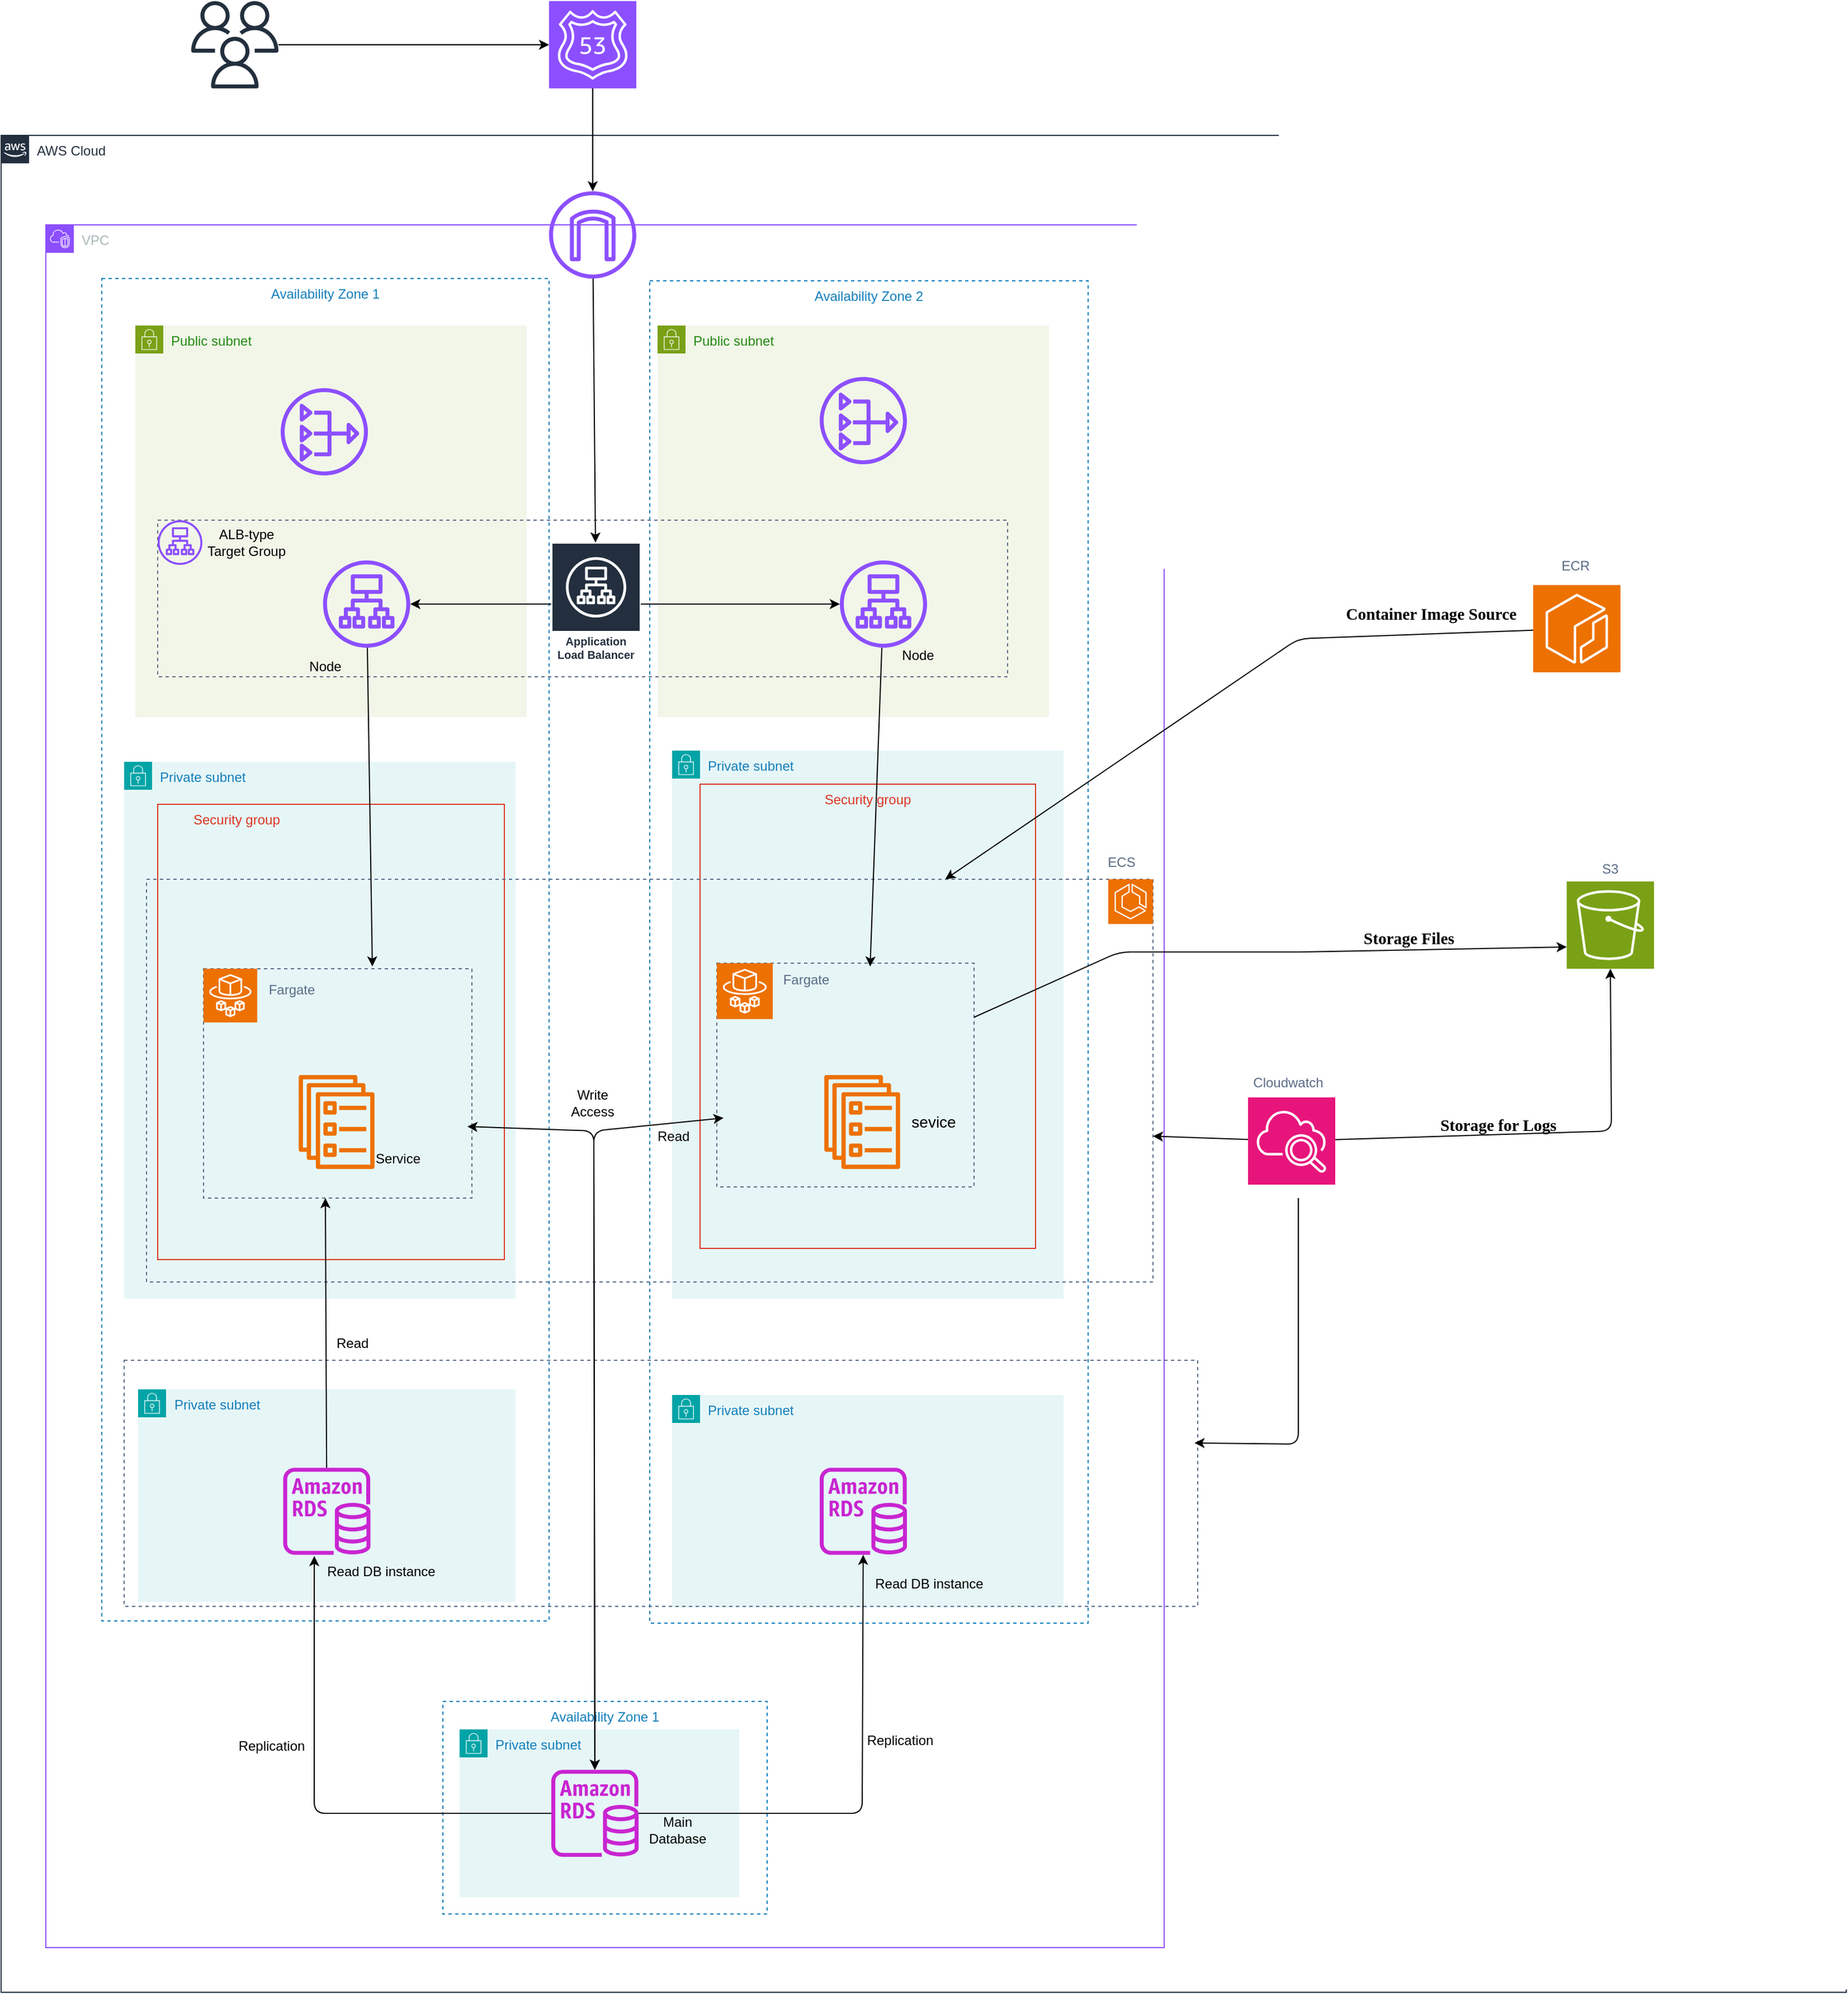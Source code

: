 <mxfile>
    <diagram id="o1kQM5bjxm75noGwZIMR" name="Page-1">
        <mxGraphModel dx="1130" dy="2500" grid="1" gridSize="10" guides="1" tooltips="1" connect="1" arrows="1" fold="1" page="1" pageScale="1" pageWidth="1100" pageHeight="1700" background="#ffffff" math="0" shadow="0">
            <root>
                <mxCell id="0"/>
                <mxCell id="1" parent="0"/>
                <mxCell id="19" value="Availability Zone 2" style="fillColor=none;strokeColor=#147EBA;dashed=1;verticalAlign=top;fontStyle=0;fontColor=#147EBA;whiteSpace=wrap;html=1;" parent="1" vertex="1">
                    <mxGeometry x="620" y="-80" width="392" height="1200" as="geometry"/>
                </mxCell>
                <mxCell id="18" value="Availability Zone 1" style="fillColor=none;strokeColor=#147EBA;dashed=1;verticalAlign=top;fontStyle=0;fontColor=#147EBA;whiteSpace=wrap;html=1;" parent="1" vertex="1">
                    <mxGeometry x="130" y="-82" width="400" height="1200" as="geometry"/>
                </mxCell>
                <mxCell id="28" value="Private subnet" style="points=[[0,0],[0.25,0],[0.5,0],[0.75,0],[1,0],[1,0.25],[1,0.5],[1,0.75],[1,1],[0.75,1],[0.5,1],[0.25,1],[0,1],[0,0.75],[0,0.5],[0,0.25]];outlineConnect=0;gradientColor=none;html=1;whiteSpace=wrap;fontSize=12;fontStyle=0;container=1;pointerEvents=0;collapsible=0;recursiveResize=0;shape=mxgraph.aws4.group;grIcon=mxgraph.aws4.group_security_group;grStroke=0;strokeColor=#00A4A6;fillColor=#E6F6F7;verticalAlign=top;align=left;spacingLeft=30;fontColor=#147EBA;dashed=0;" parent="1" vertex="1">
                    <mxGeometry x="640" y="916" width="350" height="190" as="geometry"/>
                </mxCell>
                <mxCell id="23" value="Private subnet" style="points=[[0,0],[0.25,0],[0.5,0],[0.75,0],[1,0],[1,0.25],[1,0.5],[1,0.75],[1,1],[0.75,1],[0.5,1],[0.25,1],[0,1],[0,0.75],[0,0.5],[0,0.25]];outlineConnect=0;gradientColor=none;html=1;whiteSpace=wrap;fontSize=12;fontStyle=0;container=1;pointerEvents=0;collapsible=0;recursiveResize=0;shape=mxgraph.aws4.group;grIcon=mxgraph.aws4.group_security_group;grStroke=0;strokeColor=#00A4A6;fillColor=#E6F6F7;verticalAlign=top;align=left;spacingLeft=30;fontColor=#147EBA;dashed=0;" parent="1" vertex="1">
                    <mxGeometry x="640" y="340" width="350" height="490" as="geometry"/>
                </mxCell>
                <mxCell id="40" value="Security group" style="fillColor=none;strokeColor=#DD3522;verticalAlign=top;fontStyle=0;fontColor=#DD3522;whiteSpace=wrap;html=1;" parent="23" vertex="1">
                    <mxGeometry x="25" y="30" width="300" height="415" as="geometry"/>
                </mxCell>
                <mxCell id="99" value="" style="sketch=0;outlineConnect=0;fontColor=#232F3E;gradientColor=none;fillColor=#ED7100;strokeColor=none;dashed=0;verticalLabelPosition=bottom;verticalAlign=top;align=center;html=1;fontSize=12;fontStyle=0;aspect=fixed;pointerEvents=1;shape=mxgraph.aws4.ecs_service;" parent="23" vertex="1">
                    <mxGeometry x="135.87" y="290" width="68.26" height="84" as="geometry"/>
                </mxCell>
                <mxCell id="107" value="&lt;font style=&quot;font-size: 14px;&quot;&gt;sevice&lt;/font&gt;" style="text;html=1;align=center;verticalAlign=middle;whiteSpace=wrap;rounded=0;" parent="23" vertex="1">
                    <mxGeometry x="204.13" y="317" width="60" height="30" as="geometry"/>
                </mxCell>
                <mxCell id="154" value="" style="fillColor=none;strokeColor=#5A6C86;dashed=1;verticalAlign=top;fontStyle=0;fontColor=#5A6C86;whiteSpace=wrap;html=1;pointerEvents=0;align=left;spacingLeft=30;fontFamily=Helvetica;fontSize=12;" parent="23" vertex="1">
                    <mxGeometry x="40" y="190" width="230" height="200" as="geometry"/>
                </mxCell>
                <mxCell id="128" value="" style="sketch=0;points=[[0,0,0],[0.25,0,0],[0.5,0,0],[0.75,0,0],[1,0,0],[0,1,0],[0.25,1,0],[0.5,1,0],[0.75,1,0],[1,1,0],[0,0.25,0],[0,0.5,0],[0,0.75,0],[1,0.25,0],[1,0.5,0],[1,0.75,0]];outlineConnect=0;fontColor=#232F3E;fillColor=#ED7100;strokeColor=#ffffff;dashed=0;verticalLabelPosition=bottom;verticalAlign=top;align=center;html=1;fontSize=12;fontStyle=0;aspect=fixed;shape=mxgraph.aws4.resourceIcon;resIcon=mxgraph.aws4.fargate;" parent="23" vertex="1">
                    <mxGeometry x="40" y="190" width="50" height="50" as="geometry"/>
                </mxCell>
                <mxCell id="156" value="&lt;span style=&quot;color: rgb(90, 108, 134); text-align: left;&quot;&gt;Fargate&lt;/span&gt;" style="text;html=1;align=center;verticalAlign=middle;whiteSpace=wrap;rounded=0;" parent="23" vertex="1">
                    <mxGeometry x="90" y="190" width="60" height="30" as="geometry"/>
                </mxCell>
                <mxCell id="22" value="Private subnet" style="points=[[0,0],[0.25,0],[0.5,0],[0.75,0],[1,0],[1,0.25],[1,0.5],[1,0.75],[1,1],[0.75,1],[0.5,1],[0.25,1],[0,1],[0,0.75],[0,0.5],[0,0.25]];outlineConnect=0;gradientColor=none;html=1;whiteSpace=wrap;fontSize=12;fontStyle=0;container=1;pointerEvents=0;collapsible=0;recursiveResize=0;shape=mxgraph.aws4.group;grIcon=mxgraph.aws4.group_security_group;grStroke=0;strokeColor=#00A4A6;fillColor=#E6F6F7;verticalAlign=top;align=left;spacingLeft=30;fontColor=#147EBA;dashed=0;" parent="1" vertex="1">
                    <mxGeometry x="150" y="350" width="350" height="480" as="geometry"/>
                </mxCell>
                <mxCell id="15" value="VPC" style="points=[[0,0],[0.25,0],[0.5,0],[0.75,0],[1,0],[1,0.25],[1,0.5],[1,0.75],[1,1],[0.75,1],[0.5,1],[0.25,1],[0,1],[0,0.75],[0,0.5],[0,0.25]];outlineConnect=0;gradientColor=none;html=1;whiteSpace=wrap;fontSize=12;fontStyle=0;container=0;pointerEvents=0;collapsible=0;recursiveResize=0;shape=mxgraph.aws4.group;grIcon=mxgraph.aws4.group_vpc2;strokeColor=#8C4FFF;fillColor=none;verticalAlign=top;align=left;spacingLeft=30;fontColor=#AAB7B8;dashed=0;movable=1;resizable=1;rotatable=1;deletable=1;editable=1;locked=0;connectable=1;" parent="1" vertex="1">
                    <mxGeometry x="80" y="-130" width="1000" height="1540" as="geometry"/>
                </mxCell>
                <mxCell id="60" value="" style="sketch=0;outlineConnect=0;fontColor=#232F3E;gradientColor=none;fillColor=#232F3D;strokeColor=none;dashed=0;verticalLabelPosition=bottom;verticalAlign=top;align=center;html=1;fontSize=12;fontStyle=0;aspect=fixed;pointerEvents=1;shape=mxgraph.aws4.users;" parent="1" vertex="1">
                    <mxGeometry x="210" y="-330" width="78" height="78" as="geometry"/>
                </mxCell>
                <mxCell id="142" value="AWS Cloud" style="points=[[0,0],[0.25,0],[0.5,0],[0.75,0],[1,0],[1,0.25],[1,0.5],[1,0.75],[1,1],[0.75,1],[0.5,1],[0.25,1],[0,1],[0,0.75],[0,0.5],[0,0.25]];outlineConnect=0;gradientColor=none;html=1;whiteSpace=wrap;fontSize=12;fontStyle=0;container=0;pointerEvents=0;collapsible=0;recursiveResize=0;shape=mxgraph.aws4.group;grIcon=mxgraph.aws4.group_aws_cloud_alt;strokeColor=#232F3E;fillColor=none;verticalAlign=top;align=left;spacingLeft=30;fontColor=#232F3E;dashed=0;shadow=0;" parent="1" vertex="1">
                    <mxGeometry x="40" y="-210" width="1650" height="1660" as="geometry"/>
                </mxCell>
                <mxCell id="184" style="edgeStyle=none;html=1;" parent="1" source="183" target="50" edge="1">
                    <mxGeometry relative="1" as="geometry"/>
                </mxCell>
                <mxCell id="183" value="" style="sketch=0;points=[[0,0,0],[0.25,0,0],[0.5,0,0],[0.75,0,0],[1,0,0],[0,1,0],[0.25,1,0],[0.5,1,0],[0.75,1,0],[1,1,0],[0,0.25,0],[0,0.5,0],[0,0.75,0],[1,0.25,0],[1,0.5,0],[1,0.75,0]];outlineConnect=0;fontColor=#232F3E;fillColor=#8C4FFF;strokeColor=#ffffff;dashed=0;verticalLabelPosition=bottom;verticalAlign=top;align=center;html=1;fontSize=12;fontStyle=0;aspect=fixed;shape=mxgraph.aws4.resourceIcon;resIcon=mxgraph.aws4.route_53;" parent="1" vertex="1">
                    <mxGeometry x="530" y="-330" width="78" height="78" as="geometry"/>
                </mxCell>
                <mxCell id="185" style="edgeStyle=none;html=1;entryX=0;entryY=0.5;entryDx=0;entryDy=0;entryPerimeter=0;" parent="1" source="60" target="183" edge="1">
                    <mxGeometry relative="1" as="geometry"/>
                </mxCell>
                <mxCell id="16" value="Public subnet" style="points=[[0,0],[0.25,0],[0.5,0],[0.75,0],[1,0],[1,0.25],[1,0.5],[1,0.75],[1,1],[0.75,1],[0.5,1],[0.25,1],[0,1],[0,0.75],[0,0.5],[0,0.25]];outlineConnect=0;gradientColor=none;html=1;whiteSpace=wrap;fontSize=12;fontStyle=0;container=1;pointerEvents=0;collapsible=0;recursiveResize=0;shape=mxgraph.aws4.group;grIcon=mxgraph.aws4.group_security_group;grStroke=0;strokeColor=#7AA116;fillColor=#F2F6E8;verticalAlign=top;align=left;spacingLeft=30;fontColor=#248814;dashed=0;" parent="1" vertex="1">
                    <mxGeometry x="160" y="-40" width="350" height="350" as="geometry"/>
                </mxCell>
                <mxCell id="204" value="" style="sketch=0;outlineConnect=0;fontColor=#232F3E;gradientColor=none;fillColor=#8C4FFF;strokeColor=none;dashed=0;verticalLabelPosition=bottom;verticalAlign=top;align=center;html=1;fontSize=12;fontStyle=0;aspect=fixed;pointerEvents=1;shape=mxgraph.aws4.nat_gateway;" parent="16" vertex="1">
                    <mxGeometry x="130" y="56" width="78" height="78" as="geometry"/>
                </mxCell>
                <mxCell id="17" value="Public subnet" style="points=[[0,0],[0.25,0],[0.5,0],[0.75,0],[1,0],[1,0.25],[1,0.5],[1,0.75],[1,1],[0.75,1],[0.5,1],[0.25,1],[0,1],[0,0.75],[0,0.5],[0,0.25]];outlineConnect=0;gradientColor=none;html=1;whiteSpace=wrap;fontSize=12;fontStyle=0;container=1;pointerEvents=0;collapsible=0;recursiveResize=0;shape=mxgraph.aws4.group;grIcon=mxgraph.aws4.group_security_group;grStroke=0;strokeColor=#7AA116;fillColor=#F2F6E8;verticalAlign=top;align=left;spacingLeft=30;fontColor=#248814;dashed=0;" parent="1" vertex="1">
                    <mxGeometry x="627" y="-40" width="350" height="350" as="geometry"/>
                </mxCell>
                <mxCell id="211" value="" style="fillColor=none;strokeColor=#5A6C86;dashed=1;verticalAlign=top;fontStyle=0;fontColor=#5A6C86;whiteSpace=wrap;html=1;pointerEvents=0;align=left;spacingLeft=30;fontFamily=Helvetica;fontSize=12;" parent="17" vertex="1">
                    <mxGeometry x="-447" y="174" width="760" height="140" as="geometry"/>
                </mxCell>
                <mxCell id="27" value="Private subnet" style="points=[[0,0],[0.25,0],[0.5,0],[0.75,0],[1,0],[1,0.25],[1,0.5],[1,0.75],[1,1],[0.75,1],[0.5,1],[0.25,1],[0,1],[0,0.75],[0,0.5],[0,0.25]];outlineConnect=0;gradientColor=none;html=1;whiteSpace=wrap;fontSize=12;fontStyle=0;container=1;pointerEvents=0;collapsible=0;recursiveResize=0;shape=mxgraph.aws4.group;grIcon=mxgraph.aws4.group_security_group;grStroke=0;strokeColor=#00A4A6;fillColor=#E6F6F7;verticalAlign=top;align=left;spacingLeft=30;fontColor=#147EBA;dashed=0;" parent="1" vertex="1">
                    <mxGeometry x="162.5" y="911" width="337.5" height="190" as="geometry"/>
                </mxCell>
                <mxCell id="29" value="" style="sketch=0;outlineConnect=0;fontColor=#232F3E;gradientColor=none;fillColor=#C925D1;strokeColor=none;dashed=0;verticalLabelPosition=bottom;verticalAlign=top;align=center;html=1;fontSize=12;fontStyle=0;aspect=fixed;pointerEvents=1;shape=mxgraph.aws4.rds_instance;" parent="27" vertex="1">
                    <mxGeometry x="129.75" y="70" width="78" height="78" as="geometry"/>
                </mxCell>
                <mxCell id="69" value="&lt;div&gt;Write Access&lt;/div&gt;" style="text;html=1;align=center;verticalAlign=middle;whiteSpace=wrap;rounded=0;" parent="1" vertex="1">
                    <mxGeometry x="539" y="640" width="60" height="30" as="geometry"/>
                </mxCell>
                <mxCell id="133" value="&lt;span style=&quot;color: rgb(90, 108, 134); text-align: left;&quot;&gt;Fargate&lt;/span&gt;" style="text;html=1;align=center;verticalAlign=middle;whiteSpace=wrap;rounded=0;" parent="1" vertex="1">
                    <mxGeometry x="270" y="539" width="60" height="30" as="geometry"/>
                </mxCell>
                <mxCell id="153" value="&lt;div style=&quot;text-align: left;&quot;&gt;Service&lt;/div&gt;" style="text;html=1;align=center;verticalAlign=middle;whiteSpace=wrap;rounded=0;" parent="1" vertex="1">
                    <mxGeometry x="365" y="690" width="60" height="30" as="geometry"/>
                </mxCell>
                <mxCell id="151" value="" style="sketch=0;outlineConnect=0;fontColor=#232F3E;gradientColor=none;fillColor=#ED7100;strokeColor=none;dashed=0;verticalLabelPosition=bottom;verticalAlign=top;align=center;html=1;fontSize=12;fontStyle=0;aspect=fixed;pointerEvents=1;shape=mxgraph.aws4.ecs_service;" parent="1" vertex="1">
                    <mxGeometry x="305.87" y="630" width="68.26" height="84" as="geometry"/>
                </mxCell>
                <mxCell id="205" value="" style="sketch=0;outlineConnect=0;fontColor=#232F3E;gradientColor=none;fillColor=#8C4FFF;strokeColor=none;dashed=0;verticalLabelPosition=bottom;verticalAlign=top;align=center;html=1;fontSize=12;fontStyle=0;aspect=fixed;pointerEvents=1;shape=mxgraph.aws4.nat_gateway;" parent="1" vertex="1">
                    <mxGeometry x="772" y="6" width="78" height="78" as="geometry"/>
                </mxCell>
                <mxCell id="148" value="Security group" style="fillColor=none;strokeColor=#DD3522;verticalAlign=top;fontStyle=0;fontColor=#DD3522;whiteSpace=wrap;html=1;dashed=0;pointerEvents=0;align=left;spacingLeft=30;fontFamily=Helvetica;fontSize=12;" parent="1" vertex="1">
                    <mxGeometry x="180" y="388" width="310" height="407" as="geometry"/>
                </mxCell>
                <mxCell id="150" value="" style="fillColor=none;strokeColor=#5A6C86;dashed=1;verticalAlign=top;fontStyle=0;fontColor=#5A6C86;whiteSpace=wrap;html=1;pointerEvents=0;align=left;spacingLeft=30;fontFamily=Helvetica;fontSize=12;" parent="1" vertex="1">
                    <mxGeometry x="221" y="535" width="240" height="205" as="geometry"/>
                </mxCell>
                <mxCell id="155" value="&lt;span style=&quot;color: rgb(90, 108, 134); text-align: left;&quot;&gt;ECS&lt;/span&gt;" style="text;html=1;align=center;verticalAlign=middle;whiteSpace=wrap;rounded=0;" parent="1" vertex="1">
                    <mxGeometry x="1012" y="425" width="60" height="30" as="geometry"/>
                </mxCell>
                <mxCell id="137" value="" style="sketch=0;points=[[0,0,0],[0.25,0,0],[0.5,0,0],[0.75,0,0],[1,0,0],[0,1,0],[0.25,1,0],[0.5,1,0],[0.75,1,0],[1,1,0],[0,0.25,0],[0,0.5,0],[0,0.75,0],[1,0.25,0],[1,0.5,0],[1,0.75,0]];points=[[0,0,0],[0.25,0,0],[0.5,0,0],[0.75,0,0],[1,0,0],[0,1,0],[0.25,1,0],[0.5,1,0],[0.75,1,0],[1,1,0],[0,0.25,0],[0,0.5,0],[0,0.75,0],[1,0.25,0],[1,0.5,0],[1,0.75,0]];outlineConnect=0;fontColor=#232F3E;fillColor=#E7157B;strokeColor=#ffffff;dashed=0;verticalLabelPosition=bottom;verticalAlign=top;align=center;html=1;fontSize=12;fontStyle=0;aspect=fixed;shape=mxgraph.aws4.resourceIcon;resIcon=mxgraph.aws4.cloudwatch_2;" parent="1" vertex="1">
                    <mxGeometry x="1155" y="650" width="78" height="78" as="geometry"/>
                </mxCell>
                <mxCell id="158" value="" style="fillColor=none;strokeColor=#5A6C86;dashed=1;verticalAlign=top;fontStyle=0;fontColor=#5A6C86;whiteSpace=wrap;html=1;pointerEvents=0;align=left;spacingLeft=30;fontFamily=Helvetica;fontSize=12;" parent="1" vertex="1">
                    <mxGeometry x="170" y="455" width="900" height="360" as="geometry"/>
                </mxCell>
                <mxCell id="135" value="" style="sketch=0;points=[[0,0,0],[0.25,0,0],[0.5,0,0],[0.75,0,0],[1,0,0],[0,1,0],[0.25,1,0],[0.5,1,0],[0.75,1,0],[1,1,0],[0,0.25,0],[0,0.5,0],[0,0.75,0],[1,0.25,0],[1,0.5,0],[1,0.75,0]];outlineConnect=0;fontColor=#232F3E;fillColor=#ED7100;strokeColor=#ffffff;dashed=0;verticalLabelPosition=bottom;verticalAlign=top;align=center;html=1;fontSize=12;fontStyle=0;aspect=fixed;shape=mxgraph.aws4.resourceIcon;resIcon=mxgraph.aws4.ecs;" parent="1" vertex="1">
                    <mxGeometry x="1030" y="455" width="40" height="40" as="geometry"/>
                </mxCell>
                <mxCell id="159" value="&lt;span style=&quot;color: rgb(90, 108, 134); text-align: left;&quot;&gt;Cloudwatch&lt;/span&gt;" style="text;html=1;align=center;verticalAlign=middle;whiteSpace=wrap;rounded=0;" parent="1" vertex="1">
                    <mxGeometry x="1161" y="622" width="60" height="30" as="geometry"/>
                </mxCell>
                <mxCell id="30" value="" style="sketch=0;outlineConnect=0;fontColor=#232F3E;gradientColor=none;fillColor=#C925D1;strokeColor=none;dashed=0;verticalLabelPosition=bottom;verticalAlign=top;align=center;html=1;fontSize=12;fontStyle=0;aspect=fixed;pointerEvents=1;shape=mxgraph.aws4.rds_instance;" parent="1" vertex="1">
                    <mxGeometry x="772" y="981" width="78" height="78" as="geometry"/>
                </mxCell>
                <mxCell id="152" value="" style="sketch=0;points=[[0,0,0],[0.25,0,0],[0.5,0,0],[0.75,0,0],[1,0,0],[0,1,0],[0.25,1,0],[0.5,1,0],[0.75,1,0],[1,1,0],[0,0.25,0],[0,0.5,0],[0,0.75,0],[1,0.25,0],[1,0.5,0],[1,0.75,0]];outlineConnect=0;fontColor=#232F3E;fillColor=#ED7100;strokeColor=#ffffff;dashed=0;verticalLabelPosition=bottom;verticalAlign=top;align=center;html=1;fontSize=12;fontStyle=0;aspect=fixed;shape=mxgraph.aws4.resourceIcon;resIcon=mxgraph.aws4.fargate;pointerEvents=0;spacingLeft=30;fontFamily=Helvetica;" parent="1" vertex="1">
                    <mxGeometry x="221" y="535" width="48" height="48" as="geometry"/>
                </mxCell>
                <mxCell id="141" style="edgeStyle=none;html=1;entryX=1;entryY=0.638;entryDx=0;entryDy=0;entryPerimeter=0;" parent="1" source="137" target="158" edge="1">
                    <mxGeometry relative="1" as="geometry">
                        <mxPoint x="980" y="705" as="targetPoint"/>
                    </mxGeometry>
                </mxCell>
                <mxCell id="170" value="" style="fillColor=none;strokeColor=#5A6C86;dashed=1;verticalAlign=top;fontStyle=0;fontColor=#5A6C86;whiteSpace=wrap;html=1;pointerEvents=0;align=left;spacingLeft=30;fontFamily=Helvetica;fontSize=12;" parent="1" vertex="1">
                    <mxGeometry x="150" y="885" width="960" height="220" as="geometry"/>
                </mxCell>
                <mxCell id="173" style="edgeStyle=none;html=1;entryX=0.997;entryY=0.336;entryDx=0;entryDy=0;entryPerimeter=0;" parent="1" target="170" edge="1">
                    <mxGeometry relative="1" as="geometry">
                        <mxPoint x="1200" y="740" as="sourcePoint"/>
                        <Array as="points">
                            <mxPoint x="1200" y="960"/>
                        </Array>
                    </mxGeometry>
                </mxCell>
                <mxCell id="174" value="Availability Zone 1" style="fillColor=none;strokeColor=#147EBA;dashed=1;verticalAlign=top;fontStyle=0;fontColor=#147EBA;whiteSpace=wrap;html=1;" parent="1" vertex="1">
                    <mxGeometry x="435" y="1190" width="290" height="190" as="geometry"/>
                </mxCell>
                <mxCell id="175" value="Private subnet" style="points=[[0,0],[0.25,0],[0.5,0],[0.75,0],[1,0],[1,0.25],[1,0.5],[1,0.75],[1,1],[0.75,1],[0.5,1],[0.25,1],[0,1],[0,0.75],[0,0.5],[0,0.25]];outlineConnect=0;gradientColor=none;html=1;whiteSpace=wrap;fontSize=12;fontStyle=0;container=1;pointerEvents=0;collapsible=0;recursiveResize=0;shape=mxgraph.aws4.group;grIcon=mxgraph.aws4.group_security_group;grStroke=0;strokeColor=#00A4A6;fillColor=#E6F6F7;verticalAlign=top;align=left;spacingLeft=30;fontColor=#147EBA;dashed=0;" parent="1" vertex="1">
                    <mxGeometry x="450" y="1215" width="250" height="150" as="geometry"/>
                </mxCell>
                <mxCell id="68" value="Main&lt;div&gt;Database&lt;/div&gt;" style="text;html=1;align=center;verticalAlign=middle;whiteSpace=wrap;rounded=0;" parent="175" vertex="1">
                    <mxGeometry x="165" y="75" width="60" height="30" as="geometry"/>
                </mxCell>
                <mxCell id="225" style="edgeStyle=none;html=1;entryX=0.356;entryY=1.014;entryDx=0;entryDy=0;entryPerimeter=0;" parent="1" source="176" target="29" edge="1">
                    <mxGeometry relative="1" as="geometry">
                        <Array as="points">
                            <mxPoint x="320" y="1290"/>
                        </Array>
                    </mxGeometry>
                </mxCell>
                <mxCell id="226" style="edgeStyle=none;html=1;" parent="1" source="176" target="30" edge="1">
                    <mxGeometry relative="1" as="geometry">
                        <Array as="points">
                            <mxPoint x="810" y="1290"/>
                        </Array>
                    </mxGeometry>
                </mxCell>
                <mxCell id="176" value="" style="sketch=0;outlineConnect=0;fontColor=#232F3E;gradientColor=none;fillColor=#C925D1;strokeColor=none;dashed=0;verticalLabelPosition=bottom;verticalAlign=top;align=center;html=1;fontSize=12;fontStyle=0;aspect=fixed;pointerEvents=1;shape=mxgraph.aws4.rds_instance;" parent="1" vertex="1">
                    <mxGeometry x="532" y="1251" width="78" height="78" as="geometry"/>
                </mxCell>
                <mxCell id="180" value="&lt;div&gt;Replication&lt;/div&gt;" style="text;html=1;align=center;verticalAlign=middle;whiteSpace=wrap;rounded=0;" parent="1" vertex="1">
                    <mxGeometry x="251.87" y="1215" width="60" height="30" as="geometry"/>
                </mxCell>
                <mxCell id="50" value="" style="sketch=0;outlineConnect=0;fontColor=#232F3E;gradientColor=none;fillColor=#8C4FFF;strokeColor=none;dashed=0;verticalLabelPosition=bottom;verticalAlign=top;align=center;html=1;fontSize=12;fontStyle=0;aspect=fixed;pointerEvents=1;shape=mxgraph.aws4.internet_gateway;" parent="1" vertex="1">
                    <mxGeometry x="530" y="-160" width="78" height="78" as="geometry"/>
                </mxCell>
                <mxCell id="216" style="edgeStyle=none;html=1;" parent="1" source="208" target="214" edge="1">
                    <mxGeometry relative="1" as="geometry"/>
                </mxCell>
                <mxCell id="218" style="edgeStyle=none;html=1;" parent="1" source="208" target="215" edge="1">
                    <mxGeometry relative="1" as="geometry"/>
                </mxCell>
                <mxCell id="210" style="edgeStyle=none;html=1;" parent="1" source="50" target="208" edge="1">
                    <mxGeometry relative="1" as="geometry"/>
                </mxCell>
                <mxCell id="212" value="" style="sketch=0;outlineConnect=0;fontColor=#232F3E;gradientColor=none;fillColor=#8C4FFF;strokeColor=none;dashed=0;verticalLabelPosition=bottom;verticalAlign=top;align=center;html=1;fontSize=12;fontStyle=0;aspect=fixed;pointerEvents=1;shape=mxgraph.aws4.application_load_balancer;" parent="1" vertex="1">
                    <mxGeometry x="180" y="134" width="40" height="40" as="geometry"/>
                </mxCell>
                <mxCell id="213" value="ALB-type Target Group" style="text;html=1;align=center;verticalAlign=middle;whiteSpace=wrap;rounded=0;" parent="1" vertex="1">
                    <mxGeometry x="219" y="139" width="81" height="30" as="geometry"/>
                </mxCell>
                <mxCell id="214" value="" style="sketch=0;outlineConnect=0;fontColor=#232F3E;gradientColor=none;fillColor=#8C4FFF;strokeColor=none;dashed=0;verticalLabelPosition=bottom;verticalAlign=top;align=center;html=1;fontSize=12;fontStyle=0;aspect=fixed;pointerEvents=1;shape=mxgraph.aws4.application_load_balancer;" parent="1" vertex="1">
                    <mxGeometry x="327.87" y="170" width="78" height="78" as="geometry"/>
                </mxCell>
                <mxCell id="215" value="" style="sketch=0;outlineConnect=0;fontColor=#232F3E;gradientColor=none;fillColor=#8C4FFF;strokeColor=none;dashed=0;verticalLabelPosition=bottom;verticalAlign=top;align=center;html=1;fontSize=12;fontStyle=0;aspect=fixed;pointerEvents=1;shape=mxgraph.aws4.application_load_balancer;" parent="1" vertex="1">
                    <mxGeometry x="790" y="170" width="78" height="78" as="geometry"/>
                </mxCell>
                <mxCell id="217" style="edgeStyle=none;html=1;entryX=0.629;entryY=-0.01;entryDx=0;entryDy=0;entryPerimeter=0;" parent="1" source="214" target="150" edge="1">
                    <mxGeometry relative="1" as="geometry"/>
                </mxCell>
                <mxCell id="219" style="edgeStyle=none;html=1;entryX=0.596;entryY=0.015;entryDx=0;entryDy=0;entryPerimeter=0;" parent="1" source="215" target="154" edge="1">
                    <mxGeometry relative="1" as="geometry"/>
                </mxCell>
                <mxCell id="220" value="Node" style="text;html=1;align=center;verticalAlign=middle;whiteSpace=wrap;rounded=0;" parent="1" vertex="1">
                    <mxGeometry x="300" y="250" width="60" height="30" as="geometry"/>
                </mxCell>
                <mxCell id="221" value="Node" style="text;html=1;align=center;verticalAlign=middle;whiteSpace=wrap;rounded=0;" parent="1" vertex="1">
                    <mxGeometry x="830" y="240" width="60" height="30" as="geometry"/>
                </mxCell>
                <mxCell id="227" value="Read DB instance" style="text;html=1;align=center;verticalAlign=middle;whiteSpace=wrap;rounded=0;" parent="1" vertex="1">
                    <mxGeometry x="330" y="1059" width="100" height="30" as="geometry"/>
                </mxCell>
                <mxCell id="229" value="Read DB instance" style="text;html=1;align=center;verticalAlign=middle;whiteSpace=wrap;rounded=0;" parent="1" vertex="1">
                    <mxGeometry x="820" y="1070" width="100" height="30" as="geometry"/>
                </mxCell>
                <mxCell id="230" style="edgeStyle=none;html=1;entryX=0.454;entryY=1;entryDx=0;entryDy=0;entryPerimeter=0;" parent="1" source="29" target="150" edge="1">
                    <mxGeometry relative="1" as="geometry"/>
                </mxCell>
                <mxCell id="239" value="Read&amp;nbsp;" style="text;html=1;align=center;verticalAlign=middle;whiteSpace=wrap;rounded=0;" parent="1" vertex="1">
                    <mxGeometry x="305.87" y="855" width="100" height="30" as="geometry"/>
                </mxCell>
                <mxCell id="242" value="&lt;div&gt;Replication&lt;/div&gt;" style="text;html=1;align=center;verticalAlign=middle;whiteSpace=wrap;rounded=0;" parent="1" vertex="1">
                    <mxGeometry x="814" y="1210" width="60" height="30" as="geometry"/>
                </mxCell>
                <mxCell id="243" value="" style="endArrow=classic;startArrow=classic;html=1;entryX=0.983;entryY=0.688;entryDx=0;entryDy=0;entryPerimeter=0;" parent="1" source="176" target="150" edge="1">
                    <mxGeometry width="50" height="50" relative="1" as="geometry">
                        <mxPoint x="470" y="800" as="sourcePoint"/>
                        <mxPoint x="520" y="750" as="targetPoint"/>
                        <Array as="points">
                            <mxPoint x="570" y="680"/>
                        </Array>
                    </mxGeometry>
                </mxCell>
                <mxCell id="246" value="" style="endArrow=classic;startArrow=classic;html=1;entryX=0.026;entryY=0.692;entryDx=0;entryDy=0;entryPerimeter=0;" parent="1" source="176" target="154" edge="1">
                    <mxGeometry width="50" height="50" relative="1" as="geometry">
                        <mxPoint x="594.08" y="1250.9" as="sourcePoint"/>
                        <mxPoint x="480.08" y="675.9" as="targetPoint"/>
                        <Array as="points">
                            <mxPoint x="570" y="680"/>
                        </Array>
                    </mxGeometry>
                </mxCell>
                <mxCell id="250" value="Read&amp;nbsp;" style="text;html=1;align=center;verticalAlign=middle;whiteSpace=wrap;rounded=0;" parent="1" vertex="1">
                    <mxGeometry x="593" y="670" width="100" height="30" as="geometry"/>
                </mxCell>
                <mxCell id="252" style="edgeStyle=none;html=1;" parent="1" source="251" target="158" edge="1">
                    <mxGeometry relative="1" as="geometry">
                        <Array as="points">
                            <mxPoint x="1200" y="240"/>
                        </Array>
                    </mxGeometry>
                </mxCell>
                <mxCell id="251" value="" style="sketch=0;points=[[0,0,0],[0.25,0,0],[0.5,0,0],[0.75,0,0],[1,0,0],[0,1,0],[0.25,1,0],[0.5,1,0],[0.75,1,0],[1,1,0],[0,0.25,0],[0,0.5,0],[0,0.75,0],[1,0.25,0],[1,0.5,0],[1,0.75,0]];outlineConnect=0;fontColor=#232F3E;fillColor=#ED7100;strokeColor=#ffffff;dashed=0;verticalLabelPosition=bottom;verticalAlign=top;align=center;html=1;fontSize=12;fontStyle=0;aspect=fixed;shape=mxgraph.aws4.resourceIcon;resIcon=mxgraph.aws4.ecr;" parent="1" vertex="1">
                    <mxGeometry x="1410" y="192" width="78" height="78" as="geometry"/>
                </mxCell>
                <mxCell id="253" value="" style="sketch=0;points=[[0,0,0],[0.25,0,0],[0.5,0,0],[0.75,0,0],[1,0,0],[0,1,0],[0.25,1,0],[0.5,1,0],[0.75,1,0],[1,1,0],[0,0.25,0],[0,0.5,0],[0,0.75,0],[1,0.25,0],[1,0.5,0],[1,0.75,0]];outlineConnect=0;fontColor=#232F3E;fillColor=#7AA116;strokeColor=#ffffff;dashed=0;verticalLabelPosition=bottom;verticalAlign=top;align=center;html=1;fontSize=12;fontStyle=0;aspect=fixed;shape=mxgraph.aws4.resourceIcon;resIcon=mxgraph.aws4.s3;" parent="1" vertex="1">
                    <mxGeometry x="1440" y="457" width="78" height="78" as="geometry"/>
                </mxCell>
                <mxCell id="254" style="edgeStyle=none;html=1;entryX=0;entryY=0.75;entryDx=0;entryDy=0;entryPerimeter=0;" parent="1" source="154" target="253" edge="1">
                    <mxGeometry relative="1" as="geometry">
                        <Array as="points">
                            <mxPoint x="1040" y="520"/>
                            <mxPoint x="1200" y="520"/>
                        </Array>
                    </mxGeometry>
                </mxCell>
                <mxCell id="255" style="edgeStyle=none;html=1;entryX=0.5;entryY=1;entryDx=0;entryDy=0;entryPerimeter=0;" parent="1" source="137" target="253" edge="1">
                    <mxGeometry relative="1" as="geometry">
                        <Array as="points">
                            <mxPoint x="1480" y="680"/>
                        </Array>
                    </mxGeometry>
                </mxCell>
                <mxCell id="256" value="&lt;span style=&quot;color: rgb(90, 108, 134); text-align: left;&quot;&gt;ECR&lt;/span&gt;" style="text;html=1;align=center;verticalAlign=middle;whiteSpace=wrap;rounded=0;" parent="1" vertex="1">
                    <mxGeometry x="1418" y="160" width="60" height="30" as="geometry"/>
                </mxCell>
                <mxCell id="257" value="&lt;p style=&quot;color: rgb(0, 0, 0); line-height: 16.867px; text-align: left; margin-bottom: 0.1in; direction: ltr; background: transparent; font-family: Calibri, serif; font-size: 11pt; margin-left: 0.49in; text-indent: -0.2in;&quot; class=&quot;western&quot;&gt;&lt;strong&gt;Container Image Source&lt;/strong&gt;&lt;/p&gt;" style="text;html=1;align=center;verticalAlign=middle;whiteSpace=wrap;rounded=0;" parent="1" vertex="1">
                    <mxGeometry x="1210" y="200" width="190" height="30" as="geometry"/>
                </mxCell>
                <mxCell id="258" value="&lt;p style=&quot;color: rgb(0, 0, 0); line-height: 16.867px; text-align: left; margin-bottom: 0.1in; direction: ltr; background: transparent; font-family: Calibri, serif; font-size: 11pt; margin-left: 0.49in; text-indent: -0.2in;&quot; class=&quot;western&quot;&gt;&lt;strong&gt;Storage for Logs&lt;/strong&gt;&lt;/p&gt;" style="text;html=1;align=center;verticalAlign=middle;whiteSpace=wrap;rounded=0;" parent="1" vertex="1">
                    <mxGeometry x="1270" y="657" width="190" height="30" as="geometry"/>
                </mxCell>
                <mxCell id="259" value="&lt;span style=&quot;color: rgb(90, 108, 134); text-align: left;&quot;&gt;S3&lt;/span&gt;" style="text;html=1;align=center;verticalAlign=middle;whiteSpace=wrap;rounded=0;" parent="1" vertex="1">
                    <mxGeometry x="1449" y="431" width="60" height="30" as="geometry"/>
                </mxCell>
                <mxCell id="261" value="&lt;p style=&quot;color: rgb(0, 0, 0); line-height: 16.867px; text-align: left; margin-bottom: 0.1in; direction: ltr; background: transparent; font-family: Calibri, serif; font-size: 11pt; margin-left: 0.49in; text-indent: -0.2in;&quot; class=&quot;western&quot;&gt;&lt;strong&gt;Storage Files&lt;/strong&gt;&lt;/p&gt;" style="text;html=1;align=center;verticalAlign=middle;whiteSpace=wrap;rounded=0;" parent="1" vertex="1">
                    <mxGeometry x="1190" y="490" width="190" height="30" as="geometry"/>
                </mxCell>
                <mxCell id="208" value="Application Load Balancer" style="sketch=0;outlineConnect=0;fontColor=#232F3E;gradientColor=none;strokeColor=#ffffff;fillColor=#232F3E;dashed=0;verticalLabelPosition=middle;verticalAlign=bottom;align=center;html=1;whiteSpace=wrap;fontSize=10;fontStyle=1;spacing=3;shape=mxgraph.aws4.productIcon;prIcon=mxgraph.aws4.application_load_balancer;" parent="1" vertex="1">
                    <mxGeometry x="532" y="154" width="80" height="110" as="geometry"/>
                </mxCell>
            </root>
        </mxGraphModel>
    </diagram>
</mxfile>